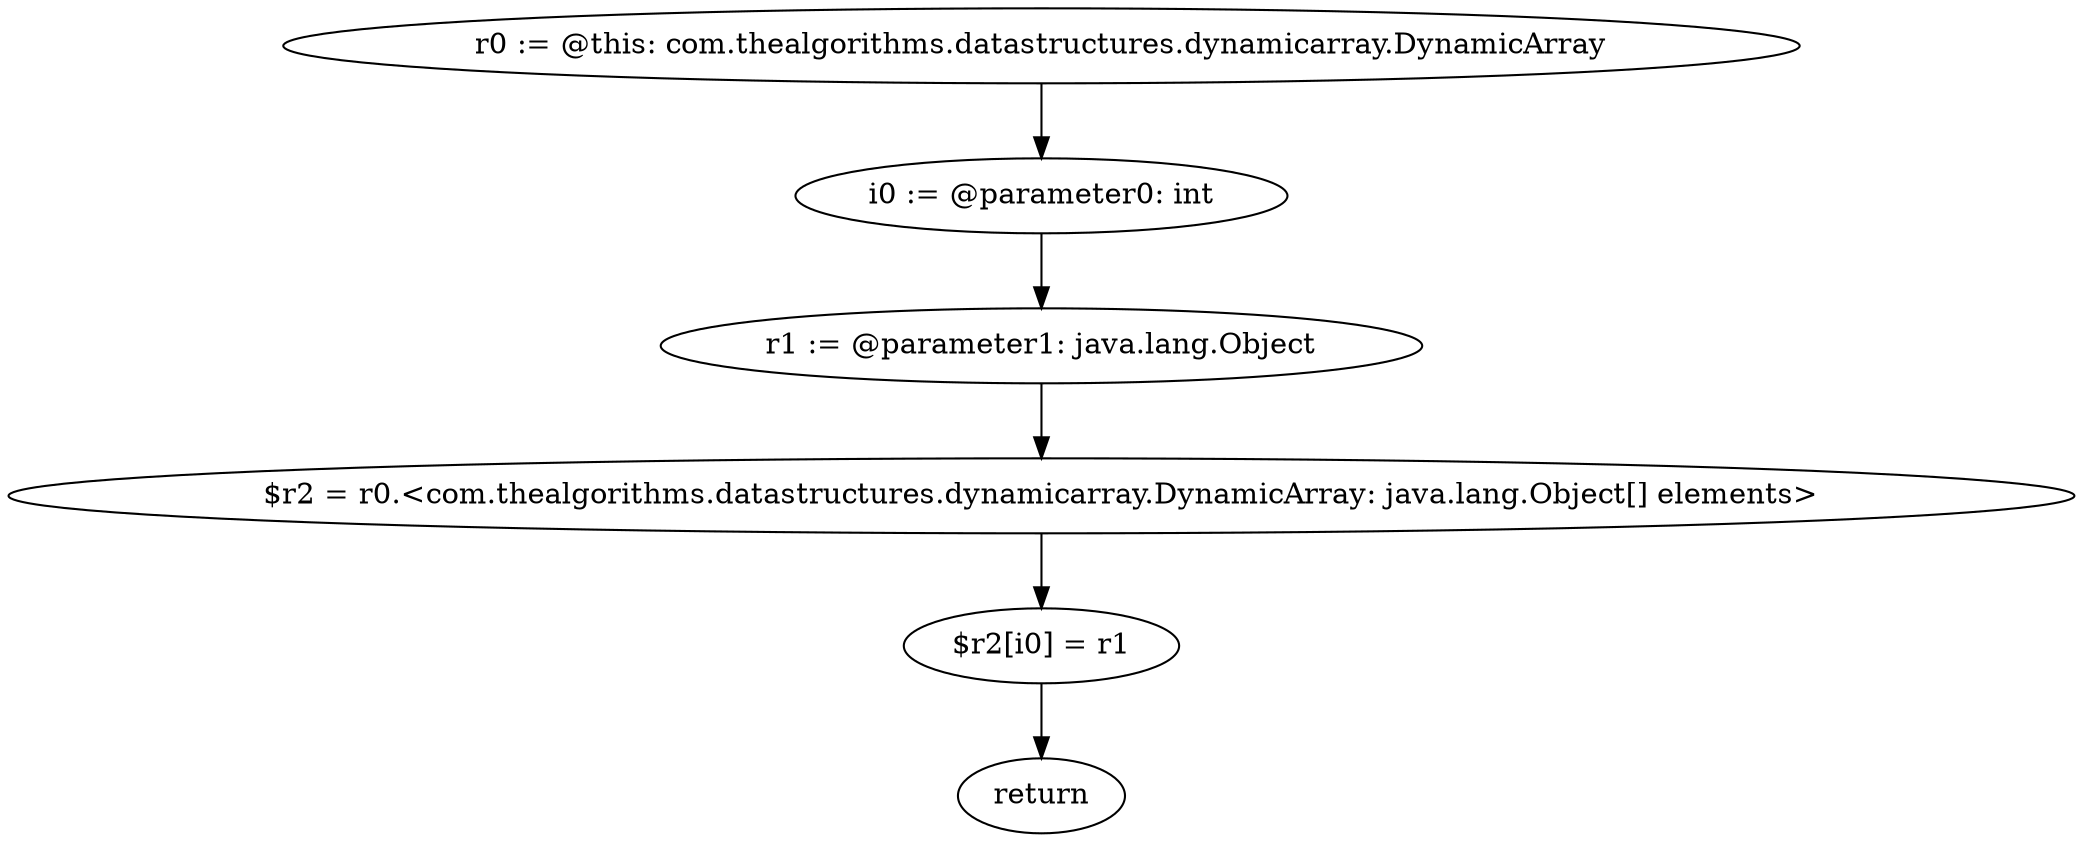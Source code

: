 digraph "unitGraph" {
    "r0 := @this: com.thealgorithms.datastructures.dynamicarray.DynamicArray"
    "i0 := @parameter0: int"
    "r1 := @parameter1: java.lang.Object"
    "$r2 = r0.<com.thealgorithms.datastructures.dynamicarray.DynamicArray: java.lang.Object[] elements>"
    "$r2[i0] = r1"
    "return"
    "r0 := @this: com.thealgorithms.datastructures.dynamicarray.DynamicArray"->"i0 := @parameter0: int";
    "i0 := @parameter0: int"->"r1 := @parameter1: java.lang.Object";
    "r1 := @parameter1: java.lang.Object"->"$r2 = r0.<com.thealgorithms.datastructures.dynamicarray.DynamicArray: java.lang.Object[] elements>";
    "$r2 = r0.<com.thealgorithms.datastructures.dynamicarray.DynamicArray: java.lang.Object[] elements>"->"$r2[i0] = r1";
    "$r2[i0] = r1"->"return";
}
